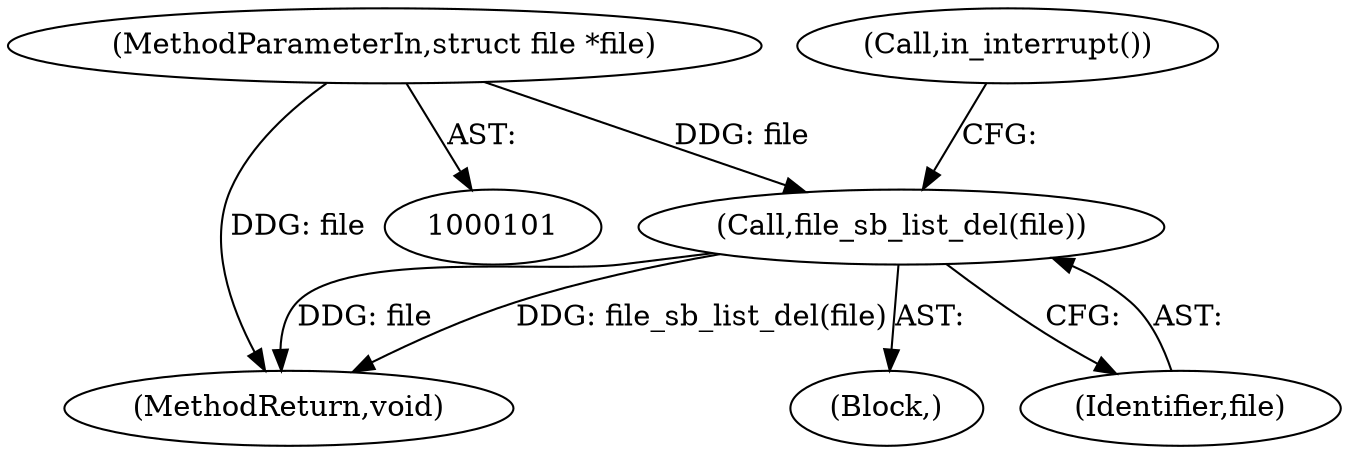 digraph "0_linux_eee5cc2702929fd41cce28058dc6d6717f723f87_5@pointer" {
"1000115" [label="(Call,file_sb_list_del(file))"];
"1000102" [label="(MethodParameterIn,struct file *file)"];
"1000162" [label="(MethodReturn,void)"];
"1000121" [label="(Call,in_interrupt())"];
"1000110" [label="(Block,)"];
"1000102" [label="(MethodParameterIn,struct file *file)"];
"1000115" [label="(Call,file_sb_list_del(file))"];
"1000116" [label="(Identifier,file)"];
"1000115" -> "1000110"  [label="AST: "];
"1000115" -> "1000116"  [label="CFG: "];
"1000116" -> "1000115"  [label="AST: "];
"1000121" -> "1000115"  [label="CFG: "];
"1000115" -> "1000162"  [label="DDG: file_sb_list_del(file)"];
"1000115" -> "1000162"  [label="DDG: file"];
"1000102" -> "1000115"  [label="DDG: file"];
"1000102" -> "1000101"  [label="AST: "];
"1000102" -> "1000162"  [label="DDG: file"];
}
